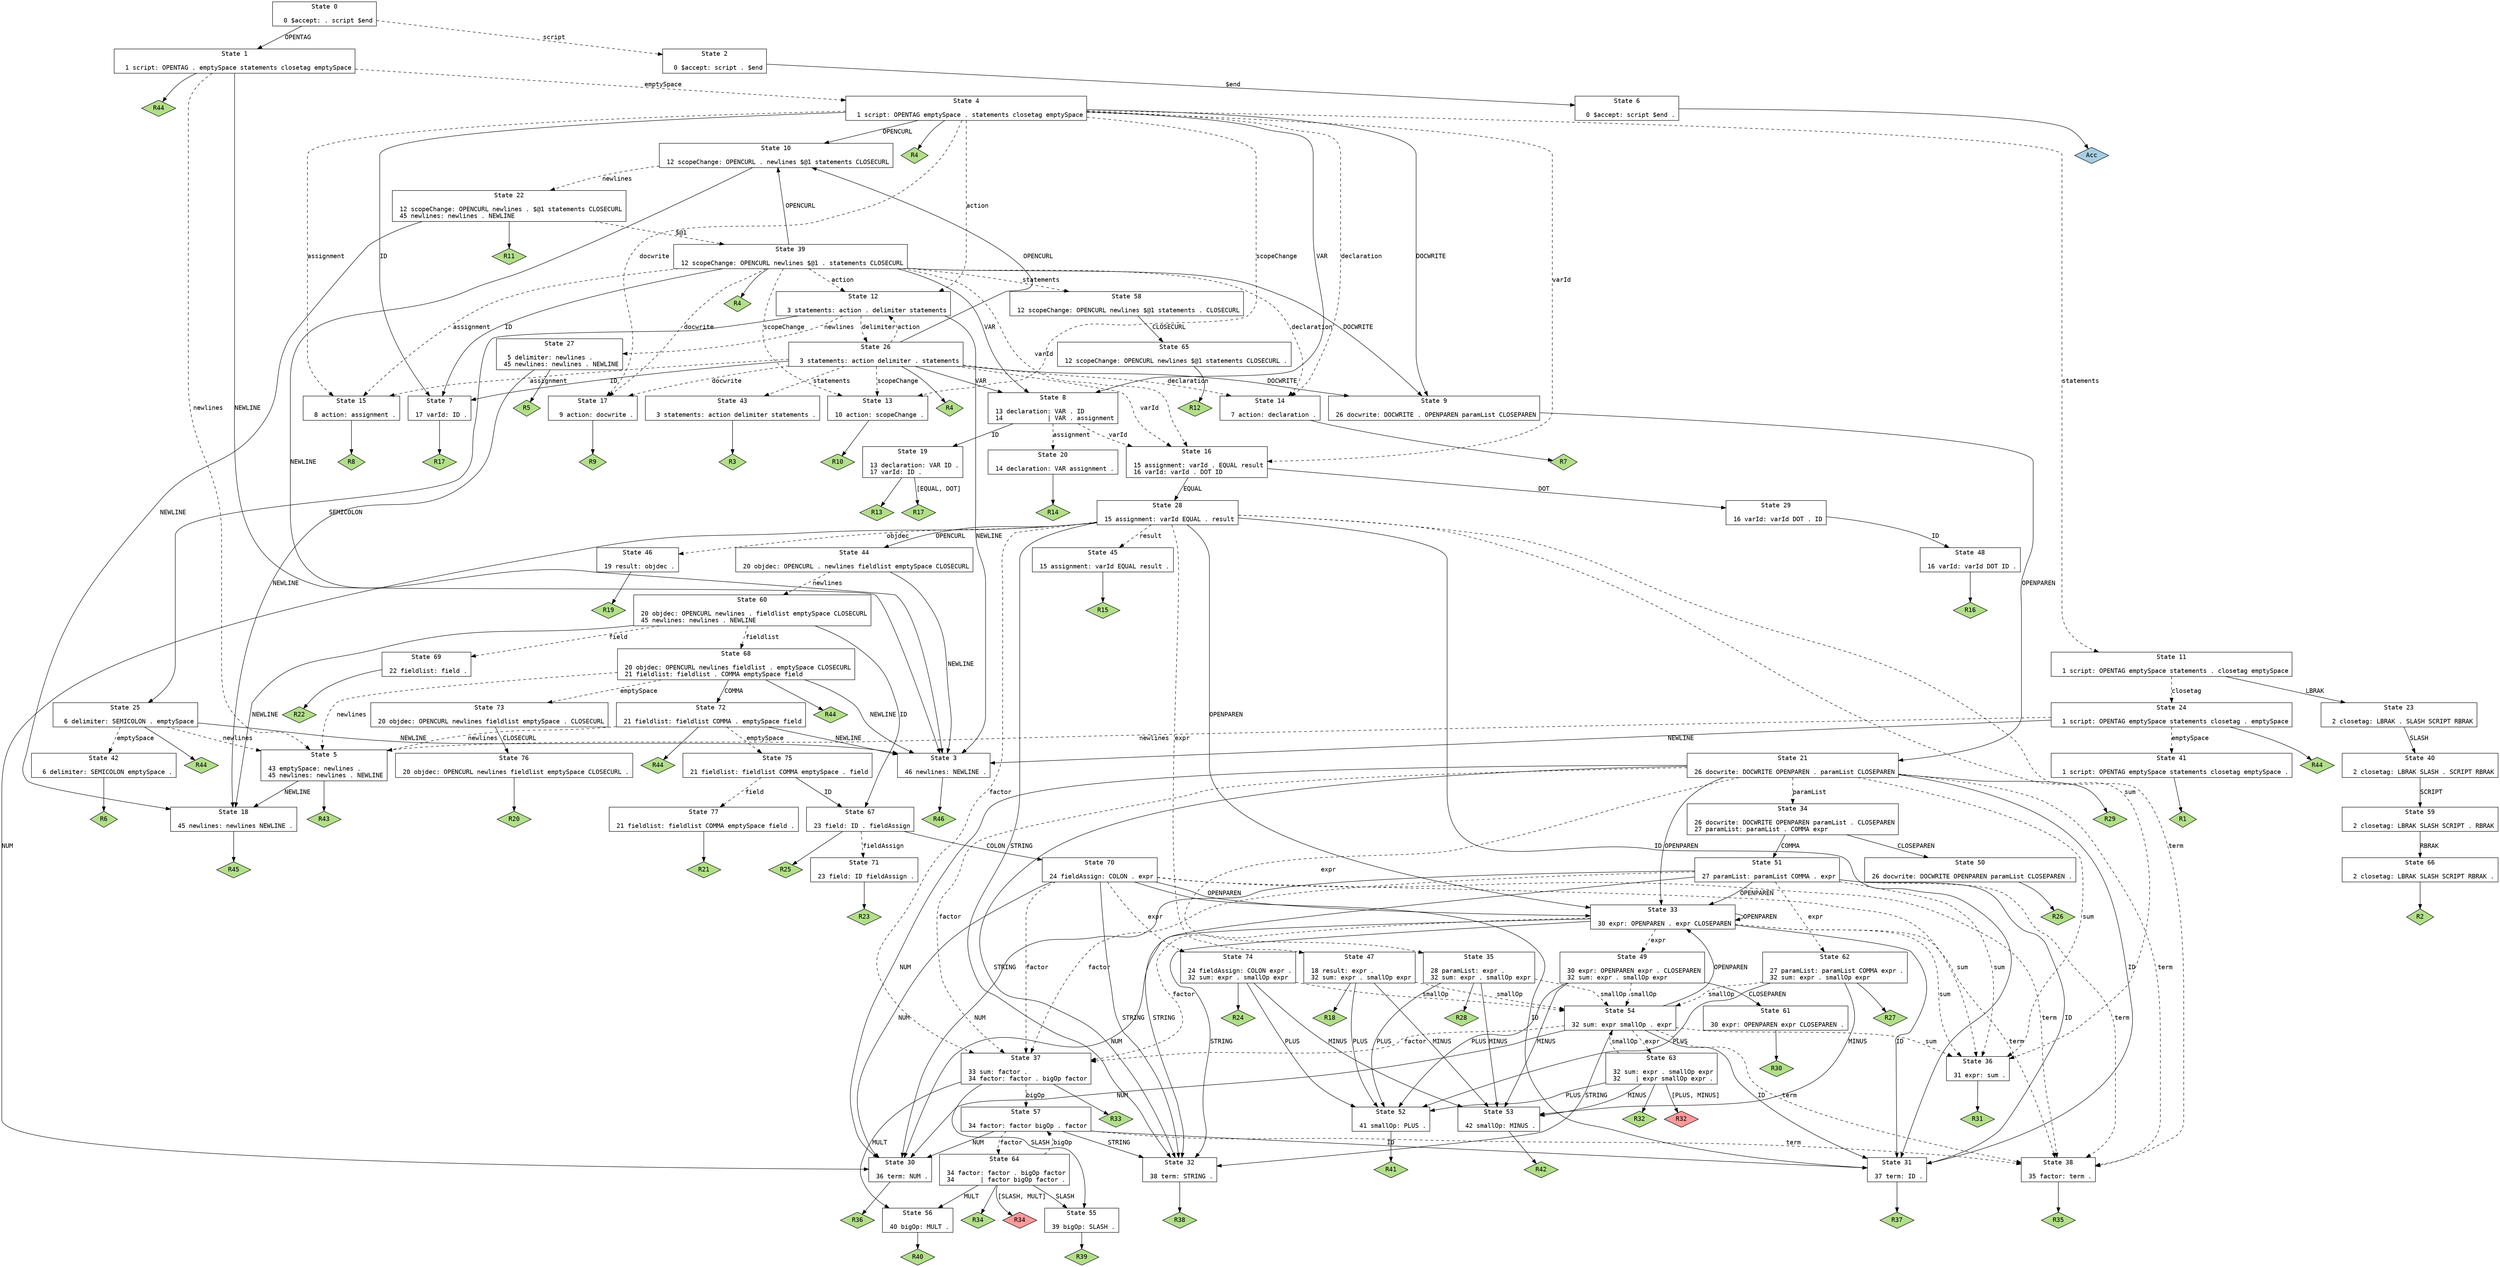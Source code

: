 // Generated by GNU Bison 3.0.
// Report bugs to <bug-bison@gnu.org>.
// Home page: <http://www.gnu.org/software/bison/>.

digraph "parser.y"
{
  node [fontname = courier, shape = box, colorscheme = paired6]
  edge [fontname = courier]

  0 [label="State 0\n\l  0 $accept: . script $end\l"]
  0 -> 1 [style=solid label="OPENTAG"]
  0 -> 2 [style=dashed label="script"]
  1 [label="State 1\n\l  1 script: OPENTAG . emptySpace statements closetag emptySpace\l"]
  1 -> 3 [style=solid label="NEWLINE"]
  1 -> 4 [style=dashed label="emptySpace"]
  1 -> 5 [style=dashed label="newlines"]
  1 -> "1R44" [style=solid]
 "1R44" [label="R44", fillcolor=3, shape=diamond, style=filled]
  2 [label="State 2\n\l  0 $accept: script . $end\l"]
  2 -> 6 [style=solid label="$end"]
  3 [label="State 3\n\l 46 newlines: NEWLINE .\l"]
  3 -> "3R46" [style=solid]
 "3R46" [label="R46", fillcolor=3, shape=diamond, style=filled]
  4 [label="State 4\n\l  1 script: OPENTAG emptySpace . statements closetag emptySpace\l"]
  4 -> 7 [style=solid label="ID"]
  4 -> 8 [style=solid label="VAR"]
  4 -> 9 [style=solid label="DOCWRITE"]
  4 -> 10 [style=solid label="OPENCURL"]
  4 -> 11 [style=dashed label="statements"]
  4 -> 12 [style=dashed label="action"]
  4 -> 13 [style=dashed label="scopeChange"]
  4 -> 14 [style=dashed label="declaration"]
  4 -> 15 [style=dashed label="assignment"]
  4 -> 16 [style=dashed label="varId"]
  4 -> 17 [style=dashed label="docwrite"]
  4 -> "4R4" [style=solid]
 "4R4" [label="R4", fillcolor=3, shape=diamond, style=filled]
  5 [label="State 5\n\l 43 emptySpace: newlines .\l 45 newlines: newlines . NEWLINE\l"]
  5 -> 18 [style=solid label="NEWLINE"]
  5 -> "5R43" [style=solid]
 "5R43" [label="R43", fillcolor=3, shape=diamond, style=filled]
  6 [label="State 6\n\l  0 $accept: script $end .\l"]
  6 -> "6R0" [style=solid]
 "6R0" [label="Acc", fillcolor=1, shape=diamond, style=filled]
  7 [label="State 7\n\l 17 varId: ID .\l"]
  7 -> "7R17" [style=solid]
 "7R17" [label="R17", fillcolor=3, shape=diamond, style=filled]
  8 [label="State 8\n\l 13 declaration: VAR . ID\l 14            | VAR . assignment\l"]
  8 -> 19 [style=solid label="ID"]
  8 -> 20 [style=dashed label="assignment"]
  8 -> 16 [style=dashed label="varId"]
  9 [label="State 9\n\l 26 docwrite: DOCWRITE . OPENPAREN paramList CLOSEPAREN\l"]
  9 -> 21 [style=solid label="OPENPAREN"]
  10 [label="State 10\n\l 12 scopeChange: OPENCURL . newlines $@1 statements CLOSECURL\l"]
  10 -> 3 [style=solid label="NEWLINE"]
  10 -> 22 [style=dashed label="newlines"]
  11 [label="State 11\n\l  1 script: OPENTAG emptySpace statements . closetag emptySpace\l"]
  11 -> 23 [style=solid label="LBRAK"]
  11 -> 24 [style=dashed label="closetag"]
  12 [label="State 12\n\l  3 statements: action . delimiter statements\l"]
  12 -> 3 [style=solid label="NEWLINE"]
  12 -> 25 [style=solid label="SEMICOLON"]
  12 -> 26 [style=dashed label="delimiter"]
  12 -> 27 [style=dashed label="newlines"]
  13 [label="State 13\n\l 10 action: scopeChange .\l"]
  13 -> "13R10" [style=solid]
 "13R10" [label="R10", fillcolor=3, shape=diamond, style=filled]
  14 [label="State 14\n\l  7 action: declaration .\l"]
  14 -> "14R7" [style=solid]
 "14R7" [label="R7", fillcolor=3, shape=diamond, style=filled]
  15 [label="State 15\n\l  8 action: assignment .\l"]
  15 -> "15R8" [style=solid]
 "15R8" [label="R8", fillcolor=3, shape=diamond, style=filled]
  16 [label="State 16\n\l 15 assignment: varId . EQUAL result\l 16 varId: varId . DOT ID\l"]
  16 -> 28 [style=solid label="EQUAL"]
  16 -> 29 [style=solid label="DOT"]
  17 [label="State 17\n\l  9 action: docwrite .\l"]
  17 -> "17R9" [style=solid]
 "17R9" [label="R9", fillcolor=3, shape=diamond, style=filled]
  18 [label="State 18\n\l 45 newlines: newlines NEWLINE .\l"]
  18 -> "18R45" [style=solid]
 "18R45" [label="R45", fillcolor=3, shape=diamond, style=filled]
  19 [label="State 19\n\l 13 declaration: VAR ID .\l 17 varId: ID .\l"]
  19 -> "19R13" [style=solid]
 "19R13" [label="R13", fillcolor=3, shape=diamond, style=filled]
  19 -> "19R17" [label="[EQUAL, DOT]", style=solid]
 "19R17" [label="R17", fillcolor=3, shape=diamond, style=filled]
  20 [label="State 20\n\l 14 declaration: VAR assignment .\l"]
  20 -> "20R14" [style=solid]
 "20R14" [label="R14", fillcolor=3, shape=diamond, style=filled]
  21 [label="State 21\n\l 26 docwrite: DOCWRITE OPENPAREN . paramList CLOSEPAREN\l"]
  21 -> 30 [style=solid label="NUM"]
  21 -> 31 [style=solid label="ID"]
  21 -> 32 [style=solid label="STRING"]
  21 -> 33 [style=solid label="OPENPAREN"]
  21 -> 34 [style=dashed label="paramList"]
  21 -> 35 [style=dashed label="expr"]
  21 -> 36 [style=dashed label="sum"]
  21 -> 37 [style=dashed label="factor"]
  21 -> 38 [style=dashed label="term"]
  21 -> "21R29" [style=solid]
 "21R29" [label="R29", fillcolor=3, shape=diamond, style=filled]
  22 [label="State 22\n\l 12 scopeChange: OPENCURL newlines . $@1 statements CLOSECURL\l 45 newlines: newlines . NEWLINE\l"]
  22 -> 18 [style=solid label="NEWLINE"]
  22 -> 39 [style=dashed label="$@1"]
  22 -> "22R11" [style=solid]
 "22R11" [label="R11", fillcolor=3, shape=diamond, style=filled]
  23 [label="State 23\n\l  2 closetag: LBRAK . SLASH SCRIPT RBRAK\l"]
  23 -> 40 [style=solid label="SLASH"]
  24 [label="State 24\n\l  1 script: OPENTAG emptySpace statements closetag . emptySpace\l"]
  24 -> 3 [style=solid label="NEWLINE"]
  24 -> 41 [style=dashed label="emptySpace"]
  24 -> 5 [style=dashed label="newlines"]
  24 -> "24R44" [style=solid]
 "24R44" [label="R44", fillcolor=3, shape=diamond, style=filled]
  25 [label="State 25\n\l  6 delimiter: SEMICOLON . emptySpace\l"]
  25 -> 3 [style=solid label="NEWLINE"]
  25 -> 42 [style=dashed label="emptySpace"]
  25 -> 5 [style=dashed label="newlines"]
  25 -> "25R44" [style=solid]
 "25R44" [label="R44", fillcolor=3, shape=diamond, style=filled]
  26 [label="State 26\n\l  3 statements: action delimiter . statements\l"]
  26 -> 7 [style=solid label="ID"]
  26 -> 8 [style=solid label="VAR"]
  26 -> 9 [style=solid label="DOCWRITE"]
  26 -> 10 [style=solid label="OPENCURL"]
  26 -> 43 [style=dashed label="statements"]
  26 -> 12 [style=dashed label="action"]
  26 -> 13 [style=dashed label="scopeChange"]
  26 -> 14 [style=dashed label="declaration"]
  26 -> 15 [style=dashed label="assignment"]
  26 -> 16 [style=dashed label="varId"]
  26 -> 17 [style=dashed label="docwrite"]
  26 -> "26R4" [style=solid]
 "26R4" [label="R4", fillcolor=3, shape=diamond, style=filled]
  27 [label="State 27\n\l  5 delimiter: newlines .\l 45 newlines: newlines . NEWLINE\l"]
  27 -> 18 [style=solid label="NEWLINE"]
  27 -> "27R5" [style=solid]
 "27R5" [label="R5", fillcolor=3, shape=diamond, style=filled]
  28 [label="State 28\n\l 15 assignment: varId EQUAL . result\l"]
  28 -> 30 [style=solid label="NUM"]
  28 -> 31 [style=solid label="ID"]
  28 -> 32 [style=solid label="STRING"]
  28 -> 33 [style=solid label="OPENPAREN"]
  28 -> 44 [style=solid label="OPENCURL"]
  28 -> 45 [style=dashed label="result"]
  28 -> 46 [style=dashed label="objdec"]
  28 -> 47 [style=dashed label="expr"]
  28 -> 36 [style=dashed label="sum"]
  28 -> 37 [style=dashed label="factor"]
  28 -> 38 [style=dashed label="term"]
  29 [label="State 29\n\l 16 varId: varId DOT . ID\l"]
  29 -> 48 [style=solid label="ID"]
  30 [label="State 30\n\l 36 term: NUM .\l"]
  30 -> "30R36" [style=solid]
 "30R36" [label="R36", fillcolor=3, shape=diamond, style=filled]
  31 [label="State 31\n\l 37 term: ID .\l"]
  31 -> "31R37" [style=solid]
 "31R37" [label="R37", fillcolor=3, shape=diamond, style=filled]
  32 [label="State 32\n\l 38 term: STRING .\l"]
  32 -> "32R38" [style=solid]
 "32R38" [label="R38", fillcolor=3, shape=diamond, style=filled]
  33 [label="State 33\n\l 30 expr: OPENPAREN . expr CLOSEPAREN\l"]
  33 -> 30 [style=solid label="NUM"]
  33 -> 31 [style=solid label="ID"]
  33 -> 32 [style=solid label="STRING"]
  33 -> 33 [style=solid label="OPENPAREN"]
  33 -> 49 [style=dashed label="expr"]
  33 -> 36 [style=dashed label="sum"]
  33 -> 37 [style=dashed label="factor"]
  33 -> 38 [style=dashed label="term"]
  34 [label="State 34\n\l 26 docwrite: DOCWRITE OPENPAREN paramList . CLOSEPAREN\l 27 paramList: paramList . COMMA expr\l"]
  34 -> 50 [style=solid label="CLOSEPAREN"]
  34 -> 51 [style=solid label="COMMA"]
  35 [label="State 35\n\l 28 paramList: expr .\l 32 sum: expr . smallOp expr\l"]
  35 -> 52 [style=solid label="PLUS"]
  35 -> 53 [style=solid label="MINUS"]
  35 -> 54 [style=dashed label="smallOp"]
  35 -> "35R28" [style=solid]
 "35R28" [label="R28", fillcolor=3, shape=diamond, style=filled]
  36 [label="State 36\n\l 31 expr: sum .\l"]
  36 -> "36R31" [style=solid]
 "36R31" [label="R31", fillcolor=3, shape=diamond, style=filled]
  37 [label="State 37\n\l 33 sum: factor .\l 34 factor: factor . bigOp factor\l"]
  37 -> 55 [style=solid label="SLASH"]
  37 -> 56 [style=solid label="MULT"]
  37 -> 57 [style=dashed label="bigOp"]
  37 -> "37R33" [style=solid]
 "37R33" [label="R33", fillcolor=3, shape=diamond, style=filled]
  38 [label="State 38\n\l 35 factor: term .\l"]
  38 -> "38R35" [style=solid]
 "38R35" [label="R35", fillcolor=3, shape=diamond, style=filled]
  39 [label="State 39\n\l 12 scopeChange: OPENCURL newlines $@1 . statements CLOSECURL\l"]
  39 -> 7 [style=solid label="ID"]
  39 -> 8 [style=solid label="VAR"]
  39 -> 9 [style=solid label="DOCWRITE"]
  39 -> 10 [style=solid label="OPENCURL"]
  39 -> 58 [style=dashed label="statements"]
  39 -> 12 [style=dashed label="action"]
  39 -> 13 [style=dashed label="scopeChange"]
  39 -> 14 [style=dashed label="declaration"]
  39 -> 15 [style=dashed label="assignment"]
  39 -> 16 [style=dashed label="varId"]
  39 -> 17 [style=dashed label="docwrite"]
  39 -> "39R4" [style=solid]
 "39R4" [label="R4", fillcolor=3, shape=diamond, style=filled]
  40 [label="State 40\n\l  2 closetag: LBRAK SLASH . SCRIPT RBRAK\l"]
  40 -> 59 [style=solid label="SCRIPT"]
  41 [label="State 41\n\l  1 script: OPENTAG emptySpace statements closetag emptySpace .\l"]
  41 -> "41R1" [style=solid]
 "41R1" [label="R1", fillcolor=3, shape=diamond, style=filled]
  42 [label="State 42\n\l  6 delimiter: SEMICOLON emptySpace .\l"]
  42 -> "42R6" [style=solid]
 "42R6" [label="R6", fillcolor=3, shape=diamond, style=filled]
  43 [label="State 43\n\l  3 statements: action delimiter statements .\l"]
  43 -> "43R3" [style=solid]
 "43R3" [label="R3", fillcolor=3, shape=diamond, style=filled]
  44 [label="State 44\n\l 20 objdec: OPENCURL . newlines fieldlist emptySpace CLOSECURL\l"]
  44 -> 3 [style=solid label="NEWLINE"]
  44 -> 60 [style=dashed label="newlines"]
  45 [label="State 45\n\l 15 assignment: varId EQUAL result .\l"]
  45 -> "45R15" [style=solid]
 "45R15" [label="R15", fillcolor=3, shape=diamond, style=filled]
  46 [label="State 46\n\l 19 result: objdec .\l"]
  46 -> "46R19" [style=solid]
 "46R19" [label="R19", fillcolor=3, shape=diamond, style=filled]
  47 [label="State 47\n\l 18 result: expr .\l 32 sum: expr . smallOp expr\l"]
  47 -> 52 [style=solid label="PLUS"]
  47 -> 53 [style=solid label="MINUS"]
  47 -> 54 [style=dashed label="smallOp"]
  47 -> "47R18" [style=solid]
 "47R18" [label="R18", fillcolor=3, shape=diamond, style=filled]
  48 [label="State 48\n\l 16 varId: varId DOT ID .\l"]
  48 -> "48R16" [style=solid]
 "48R16" [label="R16", fillcolor=3, shape=diamond, style=filled]
  49 [label="State 49\n\l 30 expr: OPENPAREN expr . CLOSEPAREN\l 32 sum: expr . smallOp expr\l"]
  49 -> 52 [style=solid label="PLUS"]
  49 -> 53 [style=solid label="MINUS"]
  49 -> 61 [style=solid label="CLOSEPAREN"]
  49 -> 54 [style=dashed label="smallOp"]
  50 [label="State 50\n\l 26 docwrite: DOCWRITE OPENPAREN paramList CLOSEPAREN .\l"]
  50 -> "50R26" [style=solid]
 "50R26" [label="R26", fillcolor=3, shape=diamond, style=filled]
  51 [label="State 51\n\l 27 paramList: paramList COMMA . expr\l"]
  51 -> 30 [style=solid label="NUM"]
  51 -> 31 [style=solid label="ID"]
  51 -> 32 [style=solid label="STRING"]
  51 -> 33 [style=solid label="OPENPAREN"]
  51 -> 62 [style=dashed label="expr"]
  51 -> 36 [style=dashed label="sum"]
  51 -> 37 [style=dashed label="factor"]
  51 -> 38 [style=dashed label="term"]
  52 [label="State 52\n\l 41 smallOp: PLUS .\l"]
  52 -> "52R41" [style=solid]
 "52R41" [label="R41", fillcolor=3, shape=diamond, style=filled]
  53 [label="State 53\n\l 42 smallOp: MINUS .\l"]
  53 -> "53R42" [style=solid]
 "53R42" [label="R42", fillcolor=3, shape=diamond, style=filled]
  54 [label="State 54\n\l 32 sum: expr smallOp . expr\l"]
  54 -> 30 [style=solid label="NUM"]
  54 -> 31 [style=solid label="ID"]
  54 -> 32 [style=solid label="STRING"]
  54 -> 33 [style=solid label="OPENPAREN"]
  54 -> 63 [style=dashed label="expr"]
  54 -> 36 [style=dashed label="sum"]
  54 -> 37 [style=dashed label="factor"]
  54 -> 38 [style=dashed label="term"]
  55 [label="State 55\n\l 39 bigOp: SLASH .\l"]
  55 -> "55R39" [style=solid]
 "55R39" [label="R39", fillcolor=3, shape=diamond, style=filled]
  56 [label="State 56\n\l 40 bigOp: MULT .\l"]
  56 -> "56R40" [style=solid]
 "56R40" [label="R40", fillcolor=3, shape=diamond, style=filled]
  57 [label="State 57\n\l 34 factor: factor bigOp . factor\l"]
  57 -> 30 [style=solid label="NUM"]
  57 -> 31 [style=solid label="ID"]
  57 -> 32 [style=solid label="STRING"]
  57 -> 64 [style=dashed label="factor"]
  57 -> 38 [style=dashed label="term"]
  58 [label="State 58\n\l 12 scopeChange: OPENCURL newlines $@1 statements . CLOSECURL\l"]
  58 -> 65 [style=solid label="CLOSECURL"]
  59 [label="State 59\n\l  2 closetag: LBRAK SLASH SCRIPT . RBRAK\l"]
  59 -> 66 [style=solid label="RBRAK"]
  60 [label="State 60\n\l 20 objdec: OPENCURL newlines . fieldlist emptySpace CLOSECURL\l 45 newlines: newlines . NEWLINE\l"]
  60 -> 67 [style=solid label="ID"]
  60 -> 18 [style=solid label="NEWLINE"]
  60 -> 68 [style=dashed label="fieldlist"]
  60 -> 69 [style=dashed label="field"]
  61 [label="State 61\n\l 30 expr: OPENPAREN expr CLOSEPAREN .\l"]
  61 -> "61R30" [style=solid]
 "61R30" [label="R30", fillcolor=3, shape=diamond, style=filled]
  62 [label="State 62\n\l 27 paramList: paramList COMMA expr .\l 32 sum: expr . smallOp expr\l"]
  62 -> 52 [style=solid label="PLUS"]
  62 -> 53 [style=solid label="MINUS"]
  62 -> 54 [style=dashed label="smallOp"]
  62 -> "62R27" [style=solid]
 "62R27" [label="R27", fillcolor=3, shape=diamond, style=filled]
  63 [label="State 63\n\l 32 sum: expr . smallOp expr\l 32    | expr smallOp expr .\l"]
  63 -> 52 [style=solid label="PLUS"]
  63 -> 53 [style=solid label="MINUS"]
  63 -> 54 [style=dashed label="smallOp"]
  63 -> "63R32d" [label="[PLUS, MINUS]", style=solid]
 "63R32d" [label="R32", fillcolor=5, shape=diamond, style=filled]
  63 -> "63R32" [style=solid]
 "63R32" [label="R32", fillcolor=3, shape=diamond, style=filled]
  64 [label="State 64\n\l 34 factor: factor . bigOp factor\l 34       | factor bigOp factor .\l"]
  64 -> 55 [style=solid label="SLASH"]
  64 -> 56 [style=solid label="MULT"]
  64 -> 57 [style=dashed label="bigOp"]
  64 -> "64R34d" [label="[SLASH, MULT]", style=solid]
 "64R34d" [label="R34", fillcolor=5, shape=diamond, style=filled]
  64 -> "64R34" [style=solid]
 "64R34" [label="R34", fillcolor=3, shape=diamond, style=filled]
  65 [label="State 65\n\l 12 scopeChange: OPENCURL newlines $@1 statements CLOSECURL .\l"]
  65 -> "65R12" [style=solid]
 "65R12" [label="R12", fillcolor=3, shape=diamond, style=filled]
  66 [label="State 66\n\l  2 closetag: LBRAK SLASH SCRIPT RBRAK .\l"]
  66 -> "66R2" [style=solid]
 "66R2" [label="R2", fillcolor=3, shape=diamond, style=filled]
  67 [label="State 67\n\l 23 field: ID . fieldAssign\l"]
  67 -> 70 [style=solid label="COLON"]
  67 -> 71 [style=dashed label="fieldAssign"]
  67 -> "67R25" [style=solid]
 "67R25" [label="R25", fillcolor=3, shape=diamond, style=filled]
  68 [label="State 68\n\l 20 objdec: OPENCURL newlines fieldlist . emptySpace CLOSECURL\l 21 fieldlist: fieldlist . COMMA emptySpace field\l"]
  68 -> 3 [style=solid label="NEWLINE"]
  68 -> 72 [style=solid label="COMMA"]
  68 -> 73 [style=dashed label="emptySpace"]
  68 -> 5 [style=dashed label="newlines"]
  68 -> "68R44" [style=solid]
 "68R44" [label="R44", fillcolor=3, shape=diamond, style=filled]
  69 [label="State 69\n\l 22 fieldlist: field .\l"]
  69 -> "69R22" [style=solid]
 "69R22" [label="R22", fillcolor=3, shape=diamond, style=filled]
  70 [label="State 70\n\l 24 fieldAssign: COLON . expr\l"]
  70 -> 30 [style=solid label="NUM"]
  70 -> 31 [style=solid label="ID"]
  70 -> 32 [style=solid label="STRING"]
  70 -> 33 [style=solid label="OPENPAREN"]
  70 -> 74 [style=dashed label="expr"]
  70 -> 36 [style=dashed label="sum"]
  70 -> 37 [style=dashed label="factor"]
  70 -> 38 [style=dashed label="term"]
  71 [label="State 71\n\l 23 field: ID fieldAssign .\l"]
  71 -> "71R23" [style=solid]
 "71R23" [label="R23", fillcolor=3, shape=diamond, style=filled]
  72 [label="State 72\n\l 21 fieldlist: fieldlist COMMA . emptySpace field\l"]
  72 -> 3 [style=solid label="NEWLINE"]
  72 -> 75 [style=dashed label="emptySpace"]
  72 -> 5 [style=dashed label="newlines"]
  72 -> "72R44" [style=solid]
 "72R44" [label="R44", fillcolor=3, shape=diamond, style=filled]
  73 [label="State 73\n\l 20 objdec: OPENCURL newlines fieldlist emptySpace . CLOSECURL\l"]
  73 -> 76 [style=solid label="CLOSECURL"]
  74 [label="State 74\n\l 24 fieldAssign: COLON expr .\l 32 sum: expr . smallOp expr\l"]
  74 -> 52 [style=solid label="PLUS"]
  74 -> 53 [style=solid label="MINUS"]
  74 -> 54 [style=dashed label="smallOp"]
  74 -> "74R24" [style=solid]
 "74R24" [label="R24", fillcolor=3, shape=diamond, style=filled]
  75 [label="State 75\n\l 21 fieldlist: fieldlist COMMA emptySpace . field\l"]
  75 -> 67 [style=solid label="ID"]
  75 -> 77 [style=dashed label="field"]
  76 [label="State 76\n\l 20 objdec: OPENCURL newlines fieldlist emptySpace CLOSECURL .\l"]
  76 -> "76R20" [style=solid]
 "76R20" [label="R20", fillcolor=3, shape=diamond, style=filled]
  77 [label="State 77\n\l 21 fieldlist: fieldlist COMMA emptySpace field .\l"]
  77 -> "77R21" [style=solid]
 "77R21" [label="R21", fillcolor=3, shape=diamond, style=filled]
}
